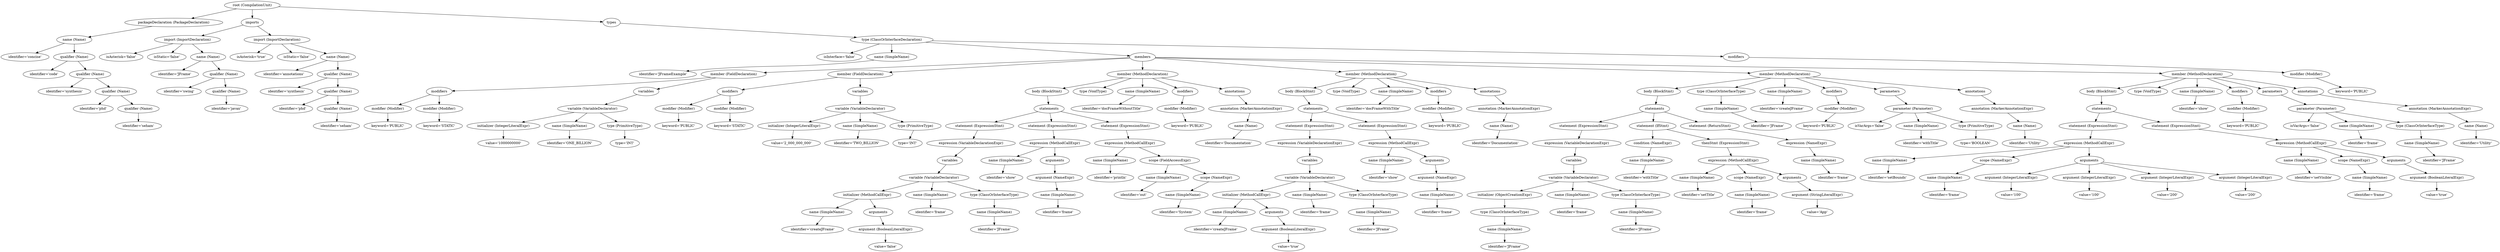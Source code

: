 digraph {
n0 [label="root (CompilationUnit)"];
n1 [label="packageDeclaration (PackageDeclaration)"];
n0 -> n1;
n2 [label="name (Name)"];
n1 -> n2;
n3 [label="identifier='concise'"];
n2 -> n3;
n4 [label="qualifier (Name)"];
n2 -> n4;
n5 [label="identifier='code'"];
n4 -> n5;
n6 [label="qualifier (Name)"];
n4 -> n6;
n7 [label="identifier='synthesis'"];
n6 -> n7;
n8 [label="qualifier (Name)"];
n6 -> n8;
n9 [label="identifier='phd'"];
n8 -> n9;
n10 [label="qualifier (Name)"];
n8 -> n10;
n11 [label="identifier='seham'"];
n10 -> n11;
n12 [label="imports"];
n0 -> n12;
n13 [label="import (ImportDeclaration)"];
n12 -> n13;
n14 [label="isAsterisk='false'"];
n13 -> n14;
n15 [label="isStatic='false'"];
n13 -> n15;
n16 [label="name (Name)"];
n13 -> n16;
n17 [label="identifier='JFrame'"];
n16 -> n17;
n18 [label="qualifier (Name)"];
n16 -> n18;
n19 [label="identifier='swing'"];
n18 -> n19;
n20 [label="qualifier (Name)"];
n18 -> n20;
n21 [label="identifier='javax'"];
n20 -> n21;
n22 [label="import (ImportDeclaration)"];
n12 -> n22;
n23 [label="isAsterisk='true'"];
n22 -> n23;
n24 [label="isStatic='false'"];
n22 -> n24;
n25 [label="name (Name)"];
n22 -> n25;
n26 [label="identifier='annotations'"];
n25 -> n26;
n27 [label="qualifier (Name)"];
n25 -> n27;
n28 [label="identifier='synthesis'"];
n27 -> n28;
n29 [label="qualifier (Name)"];
n27 -> n29;
n30 [label="identifier='phd'"];
n29 -> n30;
n31 [label="qualifier (Name)"];
n29 -> n31;
n32 [label="identifier='seham'"];
n31 -> n32;
n33 [label="types"];
n0 -> n33;
n34 [label="type (ClassOrInterfaceDeclaration)"];
n33 -> n34;
n35 [label="isInterface='false'"];
n34 -> n35;
n36 [label="name (SimpleName)"];
n34 -> n36;
n37 [label="identifier='JFrameExample'"];
n36 -> n37;
n38 [label="members"];
n34 -> n38;
n39 [label="member (FieldDeclaration)"];
n38 -> n39;
n40 [label="modifiers"];
n39 -> n40;
n41 [label="modifier (Modifier)"];
n40 -> n41;
n42 [label="keyword='PUBLIC'"];
n41 -> n42;
n43 [label="modifier (Modifier)"];
n40 -> n43;
n44 [label="keyword='STATIC'"];
n43 -> n44;
n45 [label="variables"];
n39 -> n45;
n46 [label="variable (VariableDeclarator)"];
n45 -> n46;
n47 [label="initializer (IntegerLiteralExpr)"];
n46 -> n47;
n48 [label="value='1000000000'"];
n47 -> n48;
n49 [label="name (SimpleName)"];
n46 -> n49;
n50 [label="identifier='ONE_BILLION'"];
n49 -> n50;
n51 [label="type (PrimitiveType)"];
n46 -> n51;
n52 [label="type='INT'"];
n51 -> n52;
n53 [label="member (FieldDeclaration)"];
n38 -> n53;
n54 [label="modifiers"];
n53 -> n54;
n55 [label="modifier (Modifier)"];
n54 -> n55;
n56 [label="keyword='PUBLIC'"];
n55 -> n56;
n57 [label="modifier (Modifier)"];
n54 -> n57;
n58 [label="keyword='STATIC'"];
n57 -> n58;
n59 [label="variables"];
n53 -> n59;
n60 [label="variable (VariableDeclarator)"];
n59 -> n60;
n61 [label="initializer (IntegerLiteralExpr)"];
n60 -> n61;
n62 [label="value='2_000_000_000'"];
n61 -> n62;
n63 [label="name (SimpleName)"];
n60 -> n63;
n64 [label="identifier='TWO_BILLION'"];
n63 -> n64;
n65 [label="type (PrimitiveType)"];
n60 -> n65;
n66 [label="type='INT'"];
n65 -> n66;
n67 [label="member (MethodDeclaration)"];
n38 -> n67;
n68 [label="body (BlockStmt)"];
n67 -> n68;
n69 [label="statements"];
n68 -> n69;
n70 [label="statement (ExpressionStmt)"];
n69 -> n70;
n71 [label="expression (VariableDeclarationExpr)"];
n70 -> n71;
n72 [label="variables"];
n71 -> n72;
n73 [label="variable (VariableDeclarator)"];
n72 -> n73;
n74 [label="initializer (MethodCallExpr)"];
n73 -> n74;
n75 [label="name (SimpleName)"];
n74 -> n75;
n76 [label="identifier='createJFrame'"];
n75 -> n76;
n77 [label="arguments"];
n74 -> n77;
n78 [label="argument (BooleanLiteralExpr)"];
n77 -> n78;
n79 [label="value='false'"];
n78 -> n79;
n80 [label="name (SimpleName)"];
n73 -> n80;
n81 [label="identifier='frame'"];
n80 -> n81;
n82 [label="type (ClassOrInterfaceType)"];
n73 -> n82;
n83 [label="name (SimpleName)"];
n82 -> n83;
n84 [label="identifier='JFrame'"];
n83 -> n84;
n85 [label="statement (ExpressionStmt)"];
n69 -> n85;
n86 [label="expression (MethodCallExpr)"];
n85 -> n86;
n87 [label="name (SimpleName)"];
n86 -> n87;
n88 [label="identifier='show'"];
n87 -> n88;
n89 [label="arguments"];
n86 -> n89;
n90 [label="argument (NameExpr)"];
n89 -> n90;
n91 [label="name (SimpleName)"];
n90 -> n91;
n92 [label="identifier='frame'"];
n91 -> n92;
n93 [label="statement (ExpressionStmt)"];
n69 -> n93;
n94 [label="expression (MethodCallExpr)"];
n93 -> n94;
n95 [label="name (SimpleName)"];
n94 -> n95;
n96 [label="identifier='println'"];
n95 -> n96;
n97 [label="scope (FieldAccessExpr)"];
n94 -> n97;
n98 [label="name (SimpleName)"];
n97 -> n98;
n99 [label="identifier='out'"];
n98 -> n99;
n100 [label="scope (NameExpr)"];
n97 -> n100;
n101 [label="name (SimpleName)"];
n100 -> n101;
n102 [label="identifier='System'"];
n101 -> n102;
n103 [label="type (VoidType)"];
n67 -> n103;
n104 [label="name (SimpleName)"];
n67 -> n104;
n105 [label="identifier='docFrameWithoutTitle'"];
n104 -> n105;
n106 [label="modifiers"];
n67 -> n106;
n107 [label="modifier (Modifier)"];
n106 -> n107;
n108 [label="keyword='PUBLIC'"];
n107 -> n108;
n109 [label="annotations"];
n67 -> n109;
n110 [label="annotation (MarkerAnnotationExpr)"];
n109 -> n110;
n111 [label="name (Name)"];
n110 -> n111;
n112 [label="identifier='Documentation'"];
n111 -> n112;
n113 [label="member (MethodDeclaration)"];
n38 -> n113;
n114 [label="body (BlockStmt)"];
n113 -> n114;
n115 [label="statements"];
n114 -> n115;
n116 [label="statement (ExpressionStmt)"];
n115 -> n116;
n117 [label="expression (VariableDeclarationExpr)"];
n116 -> n117;
n118 [label="variables"];
n117 -> n118;
n119 [label="variable (VariableDeclarator)"];
n118 -> n119;
n120 [label="initializer (MethodCallExpr)"];
n119 -> n120;
n121 [label="name (SimpleName)"];
n120 -> n121;
n122 [label="identifier='createJFrame'"];
n121 -> n122;
n123 [label="arguments"];
n120 -> n123;
n124 [label="argument (BooleanLiteralExpr)"];
n123 -> n124;
n125 [label="value='true'"];
n124 -> n125;
n126 [label="name (SimpleName)"];
n119 -> n126;
n127 [label="identifier='frame'"];
n126 -> n127;
n128 [label="type (ClassOrInterfaceType)"];
n119 -> n128;
n129 [label="name (SimpleName)"];
n128 -> n129;
n130 [label="identifier='JFrame'"];
n129 -> n130;
n131 [label="statement (ExpressionStmt)"];
n115 -> n131;
n132 [label="expression (MethodCallExpr)"];
n131 -> n132;
n133 [label="name (SimpleName)"];
n132 -> n133;
n134 [label="identifier='show'"];
n133 -> n134;
n135 [label="arguments"];
n132 -> n135;
n136 [label="argument (NameExpr)"];
n135 -> n136;
n137 [label="name (SimpleName)"];
n136 -> n137;
n138 [label="identifier='frame'"];
n137 -> n138;
n139 [label="type (VoidType)"];
n113 -> n139;
n140 [label="name (SimpleName)"];
n113 -> n140;
n141 [label="identifier='docFrameWithTitle'"];
n140 -> n141;
n142 [label="modifiers"];
n113 -> n142;
n143 [label="modifier (Modifier)"];
n142 -> n143;
n144 [label="keyword='PUBLIC'"];
n143 -> n144;
n145 [label="annotations"];
n113 -> n145;
n146 [label="annotation (MarkerAnnotationExpr)"];
n145 -> n146;
n147 [label="name (Name)"];
n146 -> n147;
n148 [label="identifier='Documentation'"];
n147 -> n148;
n149 [label="member (MethodDeclaration)"];
n38 -> n149;
n150 [label="body (BlockStmt)"];
n149 -> n150;
n151 [label="statements"];
n150 -> n151;
n152 [label="statement (ExpressionStmt)"];
n151 -> n152;
n153 [label="expression (VariableDeclarationExpr)"];
n152 -> n153;
n154 [label="variables"];
n153 -> n154;
n155 [label="variable (VariableDeclarator)"];
n154 -> n155;
n156 [label="initializer (ObjectCreationExpr)"];
n155 -> n156;
n157 [label="type (ClassOrInterfaceType)"];
n156 -> n157;
n158 [label="name (SimpleName)"];
n157 -> n158;
n159 [label="identifier='JFrame'"];
n158 -> n159;
n160 [label="name (SimpleName)"];
n155 -> n160;
n161 [label="identifier='frame'"];
n160 -> n161;
n162 [label="type (ClassOrInterfaceType)"];
n155 -> n162;
n163 [label="name (SimpleName)"];
n162 -> n163;
n164 [label="identifier='JFrame'"];
n163 -> n164;
n165 [label="statement (IfStmt)"];
n151 -> n165;
n166 [label="condition (NameExpr)"];
n165 -> n166;
n167 [label="name (SimpleName)"];
n166 -> n167;
n168 [label="identifier='withTitle'"];
n167 -> n168;
n169 [label="thenStmt (ExpressionStmt)"];
n165 -> n169;
n170 [label="expression (MethodCallExpr)"];
n169 -> n170;
n171 [label="name (SimpleName)"];
n170 -> n171;
n172 [label="identifier='setTitle'"];
n171 -> n172;
n173 [label="scope (NameExpr)"];
n170 -> n173;
n174 [label="name (SimpleName)"];
n173 -> n174;
n175 [label="identifier='frame'"];
n174 -> n175;
n176 [label="arguments"];
n170 -> n176;
n177 [label="argument (StringLiteralExpr)"];
n176 -> n177;
n178 [label="value='App'"];
n177 -> n178;
n179 [label="statement (ReturnStmt)"];
n151 -> n179;
n180 [label="expression (NameExpr)"];
n179 -> n180;
n181 [label="name (SimpleName)"];
n180 -> n181;
n182 [label="identifier='frame'"];
n181 -> n182;
n183 [label="type (ClassOrInterfaceType)"];
n149 -> n183;
n184 [label="name (SimpleName)"];
n183 -> n184;
n185 [label="identifier='JFrame'"];
n184 -> n185;
n186 [label="name (SimpleName)"];
n149 -> n186;
n187 [label="identifier='createJFrame'"];
n186 -> n187;
n188 [label="modifiers"];
n149 -> n188;
n189 [label="modifier (Modifier)"];
n188 -> n189;
n190 [label="keyword='PUBLIC'"];
n189 -> n190;
n191 [label="parameters"];
n149 -> n191;
n192 [label="parameter (Parameter)"];
n191 -> n192;
n193 [label="isVarArgs='false'"];
n192 -> n193;
n194 [label="name (SimpleName)"];
n192 -> n194;
n195 [label="identifier='withTitle'"];
n194 -> n195;
n196 [label="type (PrimitiveType)"];
n192 -> n196;
n197 [label="type='BOOLEAN'"];
n196 -> n197;
n198 [label="annotations"];
n149 -> n198;
n199 [label="annotation (MarkerAnnotationExpr)"];
n198 -> n199;
n200 [label="name (Name)"];
n199 -> n200;
n201 [label="identifier='Utility'"];
n200 -> n201;
n202 [label="member (MethodDeclaration)"];
n38 -> n202;
n203 [label="body (BlockStmt)"];
n202 -> n203;
n204 [label="statements"];
n203 -> n204;
n205 [label="statement (ExpressionStmt)"];
n204 -> n205;
n206 [label="expression (MethodCallExpr)"];
n205 -> n206;
n207 [label="name (SimpleName)"];
n206 -> n207;
n208 [label="identifier='setBounds'"];
n207 -> n208;
n209 [label="scope (NameExpr)"];
n206 -> n209;
n210 [label="name (SimpleName)"];
n209 -> n210;
n211 [label="identifier='frame'"];
n210 -> n211;
n212 [label="arguments"];
n206 -> n212;
n213 [label="argument (IntegerLiteralExpr)"];
n212 -> n213;
n214 [label="value='100'"];
n213 -> n214;
n215 [label="argument (IntegerLiteralExpr)"];
n212 -> n215;
n216 [label="value='100'"];
n215 -> n216;
n217 [label="argument (IntegerLiteralExpr)"];
n212 -> n217;
n218 [label="value='200'"];
n217 -> n218;
n219 [label="argument (IntegerLiteralExpr)"];
n212 -> n219;
n220 [label="value='200'"];
n219 -> n220;
n221 [label="statement (ExpressionStmt)"];
n204 -> n221;
n222 [label="expression (MethodCallExpr)"];
n221 -> n222;
n223 [label="name (SimpleName)"];
n222 -> n223;
n224 [label="identifier='setVisible'"];
n223 -> n224;
n225 [label="scope (NameExpr)"];
n222 -> n225;
n226 [label="name (SimpleName)"];
n225 -> n226;
n227 [label="identifier='frame'"];
n226 -> n227;
n228 [label="arguments"];
n222 -> n228;
n229 [label="argument (BooleanLiteralExpr)"];
n228 -> n229;
n230 [label="value='true'"];
n229 -> n230;
n231 [label="type (VoidType)"];
n202 -> n231;
n232 [label="name (SimpleName)"];
n202 -> n232;
n233 [label="identifier='show'"];
n232 -> n233;
n234 [label="modifiers"];
n202 -> n234;
n235 [label="modifier (Modifier)"];
n234 -> n235;
n236 [label="keyword='PUBLIC'"];
n235 -> n236;
n237 [label="parameters"];
n202 -> n237;
n238 [label="parameter (Parameter)"];
n237 -> n238;
n239 [label="isVarArgs='false'"];
n238 -> n239;
n240 [label="name (SimpleName)"];
n238 -> n240;
n241 [label="identifier='frame'"];
n240 -> n241;
n242 [label="type (ClassOrInterfaceType)"];
n238 -> n242;
n243 [label="name (SimpleName)"];
n242 -> n243;
n244 [label="identifier='JFrame'"];
n243 -> n244;
n245 [label="annotations"];
n202 -> n245;
n246 [label="annotation (MarkerAnnotationExpr)"];
n245 -> n246;
n247 [label="name (Name)"];
n246 -> n247;
n248 [label="identifier='Utility'"];
n247 -> n248;
n249 [label="modifiers"];
n34 -> n249;
n250 [label="modifier (Modifier)"];
n249 -> n250;
n251 [label="keyword='PUBLIC'"];
n250 -> n251;
}